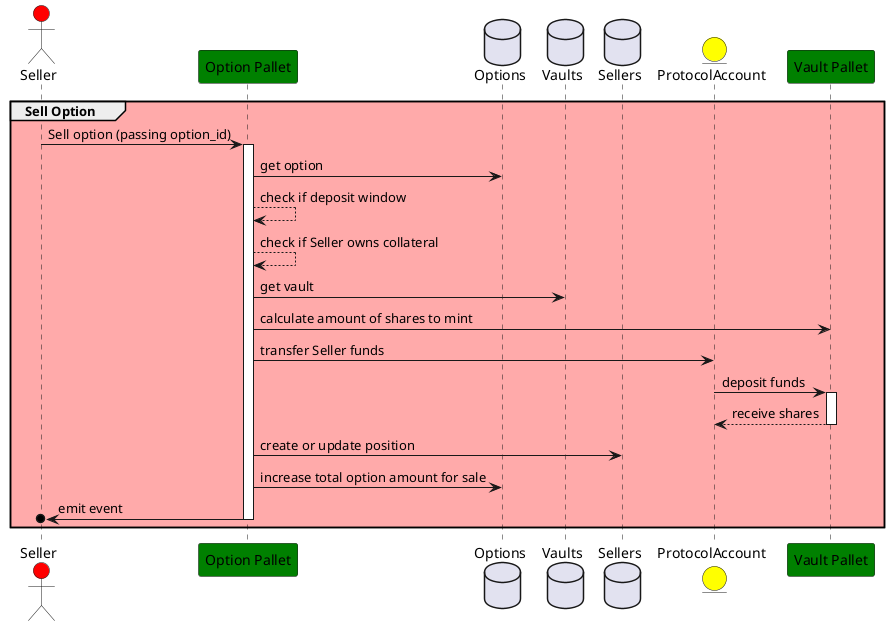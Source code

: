 @startuml
actor Seller #red
participant "Option Pallet" as Protocol #green
database Options
database Vaults
database Sellers
entity ProtocolAccount #yellow
participant "Vault Pallet" as Vault #green


group #FF000055 Sell Option
Seller -> Protocol: Sell option (passing option_id)
activate Protocol
Protocol -> Options: get option
Protocol --> Protocol: check if deposit window
Protocol --> Protocol: check if Seller owns collateral
Protocol -> Vaults: get vault
Protocol -> Vault: calculate amount of shares to mint
Protocol -> ProtocolAccount: transfer Seller funds 
ProtocolAccount -> Vault: deposit funds
activate Vault
ProtocolAccount <-- Vault: receive shares
deactivate Vault
Protocol -> Sellers: create or update position
Protocol -> Options: increase total option amount for sale
Seller o<- Protocol: emit event
deactivate Protocol
end
@enduml